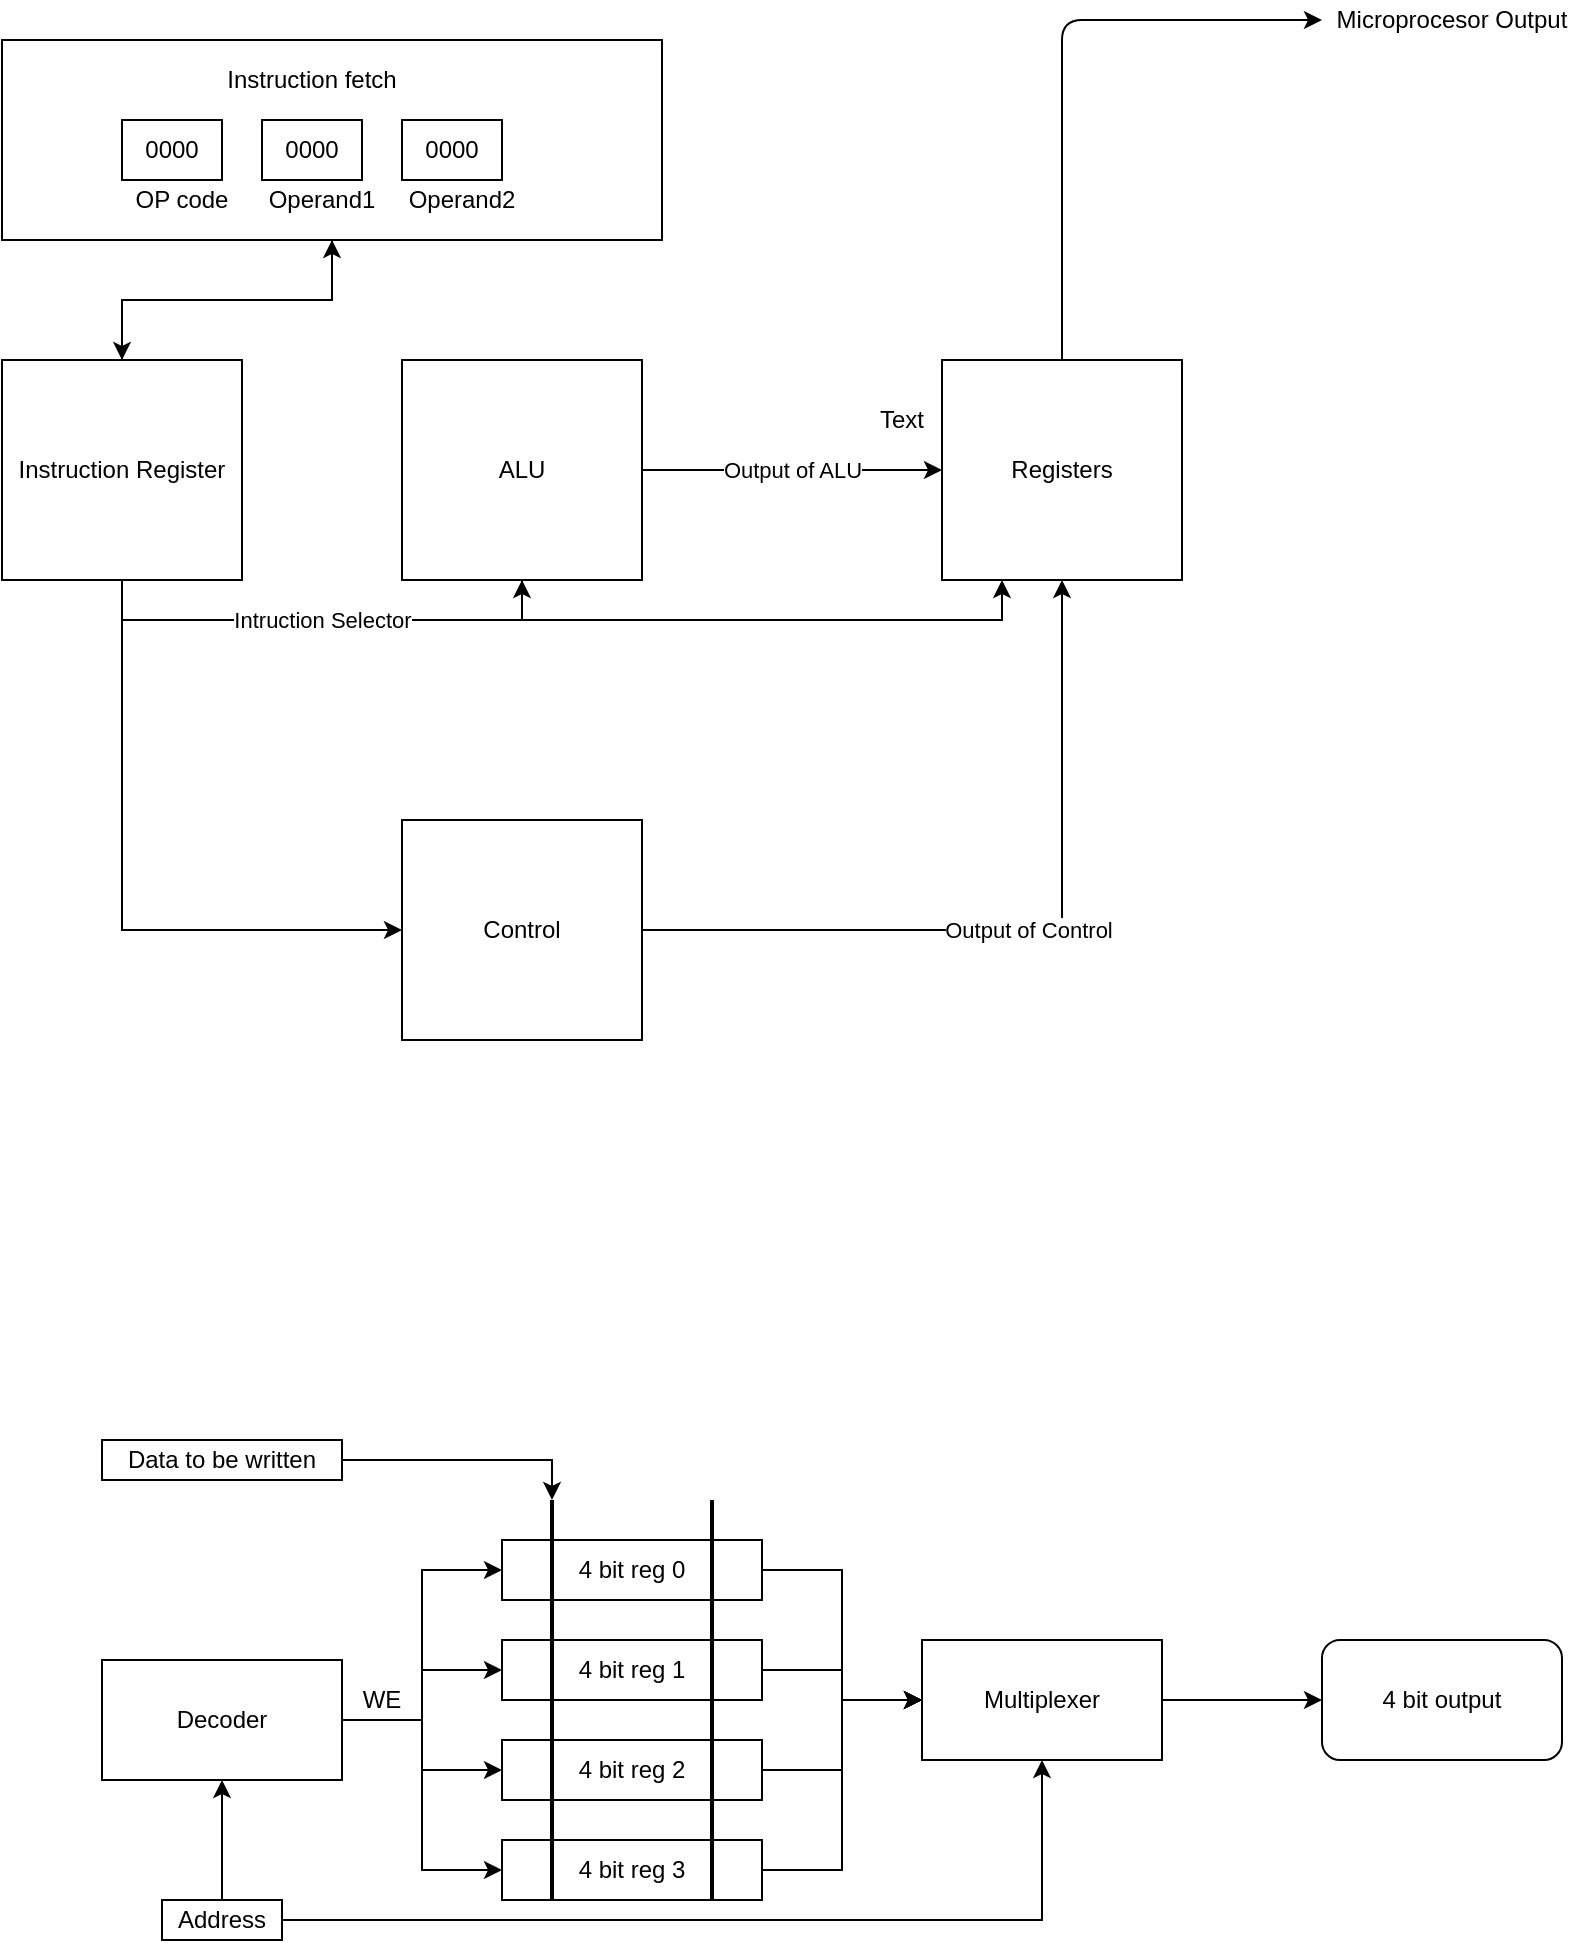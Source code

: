 <mxfile version="14.3.1" type="device"><diagram id="gxEDXxpws763O8iwCuk8" name="Page-1"><mxGraphModel dx="1662" dy="794" grid="1" gridSize="10" guides="1" tooltips="1" connect="1" arrows="1" fold="1" page="1" pageScale="1" pageWidth="1100" pageHeight="850" math="0" shadow="0"><root><mxCell id="0"/><mxCell id="1" parent="0"/><mxCell id="6xCx5RcUHgCDZEOi3gYb-5" value="Output of ALU" style="edgeStyle=orthogonalEdgeStyle;rounded=0;orthogonalLoop=1;jettySize=auto;html=1;entryX=0;entryY=0.5;entryDx=0;entryDy=0;" edge="1" parent="1" source="6xCx5RcUHgCDZEOi3gYb-1" target="6xCx5RcUHgCDZEOi3gYb-2"><mxGeometry relative="1" as="geometry"/></mxCell><mxCell id="6xCx5RcUHgCDZEOi3gYb-103" style="edgeStyle=orthogonalEdgeStyle;rounded=0;orthogonalLoop=1;jettySize=auto;html=1;" edge="1" parent="1" source="6xCx5RcUHgCDZEOi3gYb-1" target="6xCx5RcUHgCDZEOi3gYb-2"><mxGeometry relative="1" as="geometry"><Array as="points"><mxPoint x="430" y="480"/><mxPoint x="670" y="480"/></Array></mxGeometry></mxCell><mxCell id="6xCx5RcUHgCDZEOi3gYb-1" value="ALU" style="rounded=0;whiteSpace=wrap;html=1;" vertex="1" parent="1"><mxGeometry x="370" y="350" width="120" height="110" as="geometry"/></mxCell><mxCell id="6xCx5RcUHgCDZEOi3gYb-2" value="Registers" style="rounded=0;whiteSpace=wrap;html=1;" vertex="1" parent="1"><mxGeometry x="640" y="350" width="120" height="110" as="geometry"/></mxCell><mxCell id="6xCx5RcUHgCDZEOi3gYb-4" value="Intruction Selector" style="edgeStyle=orthogonalEdgeStyle;rounded=0;orthogonalLoop=1;jettySize=auto;html=1;" edge="1" parent="1" source="6xCx5RcUHgCDZEOi3gYb-3" target="6xCx5RcUHgCDZEOi3gYb-1"><mxGeometry relative="1" as="geometry"><Array as="points"><mxPoint x="230" y="480"/><mxPoint x="430" y="480"/></Array></mxGeometry></mxCell><mxCell id="6xCx5RcUHgCDZEOi3gYb-102" style="edgeStyle=orthogonalEdgeStyle;rounded=0;orthogonalLoop=1;jettySize=auto;html=1;entryX=0.5;entryY=1;entryDx=0;entryDy=0;" edge="1" parent="1" source="6xCx5RcUHgCDZEOi3gYb-3" target="6xCx5RcUHgCDZEOi3gYb-99"><mxGeometry relative="1" as="geometry"/></mxCell><mxCell id="6xCx5RcUHgCDZEOi3gYb-104" style="edgeStyle=orthogonalEdgeStyle;rounded=0;orthogonalLoop=1;jettySize=auto;html=1;" edge="1" parent="1" source="6xCx5RcUHgCDZEOi3gYb-3" target="6xCx5RcUHgCDZEOi3gYb-93"><mxGeometry relative="1" as="geometry"><Array as="points"><mxPoint x="230" y="635"/></Array></mxGeometry></mxCell><mxCell id="6xCx5RcUHgCDZEOi3gYb-3" value="Instruction Register" style="rounded=0;whiteSpace=wrap;html=1;" vertex="1" parent="1"><mxGeometry x="170" y="350" width="120" height="110" as="geometry"/></mxCell><mxCell id="6xCx5RcUHgCDZEOi3gYb-72" style="edgeStyle=orthogonalEdgeStyle;rounded=0;orthogonalLoop=1;jettySize=auto;html=1;entryX=0;entryY=0.5;entryDx=0;entryDy=0;" edge="1" parent="1" source="6xCx5RcUHgCDZEOi3gYb-61" target="6xCx5RcUHgCDZEOi3gYb-70"><mxGeometry relative="1" as="geometry"/></mxCell><mxCell id="6xCx5RcUHgCDZEOi3gYb-61" value="4 bit reg 1" style="rounded=0;whiteSpace=wrap;html=1;" vertex="1" parent="1"><mxGeometry x="420" y="990" width="130" height="30" as="geometry"/></mxCell><mxCell id="6xCx5RcUHgCDZEOi3gYb-73" style="edgeStyle=orthogonalEdgeStyle;rounded=0;orthogonalLoop=1;jettySize=auto;html=1;entryX=0;entryY=0.5;entryDx=0;entryDy=0;" edge="1" parent="1" source="6xCx5RcUHgCDZEOi3gYb-62" target="6xCx5RcUHgCDZEOi3gYb-70"><mxGeometry relative="1" as="geometry"/></mxCell><mxCell id="6xCx5RcUHgCDZEOi3gYb-62" value="4 bit reg 2" style="rounded=0;whiteSpace=wrap;html=1;" vertex="1" parent="1"><mxGeometry x="420" y="1040" width="130" height="30" as="geometry"/></mxCell><mxCell id="6xCx5RcUHgCDZEOi3gYb-74" style="edgeStyle=orthogonalEdgeStyle;rounded=0;orthogonalLoop=1;jettySize=auto;html=1;entryX=0;entryY=0.5;entryDx=0;entryDy=0;" edge="1" parent="1" source="6xCx5RcUHgCDZEOi3gYb-63" target="6xCx5RcUHgCDZEOi3gYb-70"><mxGeometry relative="1" as="geometry"/></mxCell><mxCell id="6xCx5RcUHgCDZEOi3gYb-63" value="4 bit reg 3" style="rounded=0;whiteSpace=wrap;html=1;" vertex="1" parent="1"><mxGeometry x="420" y="1090" width="130" height="30" as="geometry"/></mxCell><mxCell id="6xCx5RcUHgCDZEOi3gYb-71" style="edgeStyle=orthogonalEdgeStyle;rounded=0;orthogonalLoop=1;jettySize=auto;html=1;entryX=0;entryY=0.5;entryDx=0;entryDy=0;" edge="1" parent="1" source="6xCx5RcUHgCDZEOi3gYb-64" target="6xCx5RcUHgCDZEOi3gYb-70"><mxGeometry relative="1" as="geometry"/></mxCell><mxCell id="6xCx5RcUHgCDZEOi3gYb-64" value="4 bit reg 0" style="rounded=0;whiteSpace=wrap;html=1;" vertex="1" parent="1"><mxGeometry x="420" y="940" width="130" height="30" as="geometry"/></mxCell><mxCell id="6xCx5RcUHgCDZEOi3gYb-66" style="edgeStyle=orthogonalEdgeStyle;rounded=0;orthogonalLoop=1;jettySize=auto;html=1;entryX=0;entryY=0.5;entryDx=0;entryDy=0;" edge="1" parent="1" source="6xCx5RcUHgCDZEOi3gYb-65" target="6xCx5RcUHgCDZEOi3gYb-64"><mxGeometry relative="1" as="geometry"/></mxCell><mxCell id="6xCx5RcUHgCDZEOi3gYb-67" style="edgeStyle=orthogonalEdgeStyle;rounded=0;orthogonalLoop=1;jettySize=auto;html=1;" edge="1" parent="1" source="6xCx5RcUHgCDZEOi3gYb-65" target="6xCx5RcUHgCDZEOi3gYb-61"><mxGeometry relative="1" as="geometry"/></mxCell><mxCell id="6xCx5RcUHgCDZEOi3gYb-68" style="edgeStyle=orthogonalEdgeStyle;rounded=0;orthogonalLoop=1;jettySize=auto;html=1;entryX=0;entryY=0.5;entryDx=0;entryDy=0;" edge="1" parent="1" source="6xCx5RcUHgCDZEOi3gYb-65" target="6xCx5RcUHgCDZEOi3gYb-62"><mxGeometry relative="1" as="geometry"/></mxCell><mxCell id="6xCx5RcUHgCDZEOi3gYb-69" style="edgeStyle=orthogonalEdgeStyle;rounded=0;orthogonalLoop=1;jettySize=auto;html=1;entryX=0;entryY=0.5;entryDx=0;entryDy=0;" edge="1" parent="1" source="6xCx5RcUHgCDZEOi3gYb-65" target="6xCx5RcUHgCDZEOi3gYb-63"><mxGeometry relative="1" as="geometry"/></mxCell><mxCell id="6xCx5RcUHgCDZEOi3gYb-65" value="Decoder" style="rounded=0;whiteSpace=wrap;html=1;" vertex="1" parent="1"><mxGeometry x="220" y="1000" width="120" height="60" as="geometry"/></mxCell><mxCell id="6xCx5RcUHgCDZEOi3gYb-75" style="edgeStyle=orthogonalEdgeStyle;rounded=0;orthogonalLoop=1;jettySize=auto;html=1;" edge="1" parent="1" source="6xCx5RcUHgCDZEOi3gYb-70" target="6xCx5RcUHgCDZEOi3gYb-76"><mxGeometry relative="1" as="geometry"><mxPoint x="810" y="1020" as="targetPoint"/></mxGeometry></mxCell><mxCell id="6xCx5RcUHgCDZEOi3gYb-70" value="Multiplexer" style="rounded=0;whiteSpace=wrap;html=1;" vertex="1" parent="1"><mxGeometry x="630" y="990" width="120" height="60" as="geometry"/></mxCell><mxCell id="6xCx5RcUHgCDZEOi3gYb-76" value="4 bit output" style="rounded=1;whiteSpace=wrap;html=1;" vertex="1" parent="1"><mxGeometry x="830" y="990" width="120" height="60" as="geometry"/></mxCell><mxCell id="6xCx5RcUHgCDZEOi3gYb-78" style="edgeStyle=orthogonalEdgeStyle;rounded=0;orthogonalLoop=1;jettySize=auto;html=1;" edge="1" parent="1" source="6xCx5RcUHgCDZEOi3gYb-77" target="6xCx5RcUHgCDZEOi3gYb-65"><mxGeometry relative="1" as="geometry"/></mxCell><mxCell id="6xCx5RcUHgCDZEOi3gYb-80" style="edgeStyle=orthogonalEdgeStyle;rounded=0;orthogonalLoop=1;jettySize=auto;html=1;" edge="1" parent="1" source="6xCx5RcUHgCDZEOi3gYb-77" target="6xCx5RcUHgCDZEOi3gYb-70"><mxGeometry relative="1" as="geometry"><Array as="points"><mxPoint x="690" y="1130"/></Array></mxGeometry></mxCell><mxCell id="6xCx5RcUHgCDZEOi3gYb-77" value="Address" style="rounded=0;whiteSpace=wrap;html=1;" vertex="1" parent="1"><mxGeometry x="250" y="1120" width="60" height="20" as="geometry"/></mxCell><mxCell id="6xCx5RcUHgCDZEOi3gYb-89" style="edgeStyle=orthogonalEdgeStyle;rounded=0;orthogonalLoop=1;jettySize=auto;html=1;entryX=0;entryY=0.5;entryDx=0;entryDy=0;entryPerimeter=0;" edge="1" parent="1" source="6xCx5RcUHgCDZEOi3gYb-81" target="6xCx5RcUHgCDZEOi3gYb-88"><mxGeometry relative="1" as="geometry"/></mxCell><mxCell id="6xCx5RcUHgCDZEOi3gYb-81" value="Data to be written" style="rounded=0;whiteSpace=wrap;html=1;" vertex="1" parent="1"><mxGeometry x="220" y="890" width="120" height="20" as="geometry"/></mxCell><mxCell id="6xCx5RcUHgCDZEOi3gYb-88" value="" style="line;strokeWidth=2;direction=south;html=1;" vertex="1" parent="1"><mxGeometry x="440" y="920" width="10" height="200" as="geometry"/></mxCell><mxCell id="6xCx5RcUHgCDZEOi3gYb-90" value="" style="line;strokeWidth=2;direction=south;html=1;" vertex="1" parent="1"><mxGeometry x="520" y="920" width="10" height="200" as="geometry"/></mxCell><mxCell id="6xCx5RcUHgCDZEOi3gYb-92" value="WE" style="text;html=1;strokeColor=none;fillColor=none;align=center;verticalAlign=middle;whiteSpace=wrap;rounded=0;" vertex="1" parent="1"><mxGeometry x="340" y="1010" width="40" height="20" as="geometry"/></mxCell><mxCell id="6xCx5RcUHgCDZEOi3gYb-95" value="Output of Control" style="edgeStyle=orthogonalEdgeStyle;rounded=0;orthogonalLoop=1;jettySize=auto;html=1;" edge="1" parent="1" source="6xCx5RcUHgCDZEOi3gYb-93" target="6xCx5RcUHgCDZEOi3gYb-2"><mxGeometry relative="1" as="geometry"><Array as="points"><mxPoint x="700" y="635"/></Array></mxGeometry></mxCell><mxCell id="6xCx5RcUHgCDZEOi3gYb-93" value="Control" style="rounded=0;whiteSpace=wrap;html=1;" vertex="1" parent="1"><mxGeometry x="370" y="580" width="120" height="110" as="geometry"/></mxCell><mxCell id="6xCx5RcUHgCDZEOi3gYb-97" value="Text" style="text;html=1;strokeColor=none;fillColor=none;align=center;verticalAlign=middle;whiteSpace=wrap;rounded=0;" vertex="1" parent="1"><mxGeometry x="600" y="370" width="40" height="20" as="geometry"/></mxCell><mxCell id="6xCx5RcUHgCDZEOi3gYb-100" value="" style="group" vertex="1" connectable="0" parent="1"><mxGeometry x="170" y="190" width="330" height="100" as="geometry"/></mxCell><mxCell id="6xCx5RcUHgCDZEOi3gYb-99" value="" style="rounded=0;whiteSpace=wrap;html=1;" vertex="1" parent="6xCx5RcUHgCDZEOi3gYb-100"><mxGeometry width="330" height="100" as="geometry"/></mxCell><mxCell id="6xCx5RcUHgCDZEOi3gYb-10" value="" style="group" vertex="1" connectable="0" parent="6xCx5RcUHgCDZEOi3gYb-100"><mxGeometry x="130" y="40" width="60" height="50" as="geometry"/></mxCell><mxCell id="6xCx5RcUHgCDZEOi3gYb-11" value="0000" style="rounded=0;whiteSpace=wrap;html=1;" vertex="1" parent="6xCx5RcUHgCDZEOi3gYb-10"><mxGeometry width="50" height="30" as="geometry"/></mxCell><mxCell id="6xCx5RcUHgCDZEOi3gYb-12" value="Operand1" style="text;html=1;strokeColor=none;fillColor=none;align=center;verticalAlign=middle;whiteSpace=wrap;rounded=0;" vertex="1" parent="6xCx5RcUHgCDZEOi3gYb-10"><mxGeometry y="30" width="60" height="20" as="geometry"/></mxCell><mxCell id="6xCx5RcUHgCDZEOi3gYb-14" value="" style="group" vertex="1" connectable="0" parent="6xCx5RcUHgCDZEOi3gYb-100"><mxGeometry x="200" y="40" width="60" height="50" as="geometry"/></mxCell><mxCell id="6xCx5RcUHgCDZEOi3gYb-15" value="0000" style="rounded=0;whiteSpace=wrap;html=1;" vertex="1" parent="6xCx5RcUHgCDZEOi3gYb-14"><mxGeometry width="50" height="30" as="geometry"/></mxCell><mxCell id="6xCx5RcUHgCDZEOi3gYb-16" value="Operand2" style="text;html=1;strokeColor=none;fillColor=none;align=center;verticalAlign=middle;whiteSpace=wrap;rounded=0;" vertex="1" parent="6xCx5RcUHgCDZEOi3gYb-14"><mxGeometry y="30" width="60" height="20" as="geometry"/></mxCell><mxCell id="6xCx5RcUHgCDZEOi3gYb-7" value="0000" style="rounded=0;whiteSpace=wrap;html=1;" vertex="1" parent="6xCx5RcUHgCDZEOi3gYb-100"><mxGeometry x="60" y="40" width="50" height="30" as="geometry"/></mxCell><mxCell id="6xCx5RcUHgCDZEOi3gYb-8" value="OP code" style="text;html=1;strokeColor=none;fillColor=none;align=center;verticalAlign=middle;whiteSpace=wrap;rounded=0;" vertex="1" parent="6xCx5RcUHgCDZEOi3gYb-100"><mxGeometry x="60" y="70" width="60" height="20" as="geometry"/></mxCell><mxCell id="6xCx5RcUHgCDZEOi3gYb-98" value="Instruction fetch" style="text;html=1;strokeColor=none;fillColor=none;align=center;verticalAlign=middle;whiteSpace=wrap;rounded=0;" vertex="1" parent="6xCx5RcUHgCDZEOi3gYb-100"><mxGeometry x="60" y="10" width="190" height="20" as="geometry"/></mxCell><mxCell id="6xCx5RcUHgCDZEOi3gYb-101" style="edgeStyle=orthogonalEdgeStyle;rounded=0;orthogonalLoop=1;jettySize=auto;html=1;entryX=0.5;entryY=0;entryDx=0;entryDy=0;" edge="1" parent="1" source="6xCx5RcUHgCDZEOi3gYb-99" target="6xCx5RcUHgCDZEOi3gYb-3"><mxGeometry relative="1" as="geometry"/></mxCell><mxCell id="6xCx5RcUHgCDZEOi3gYb-106" value="" style="endArrow=classic;html=1;" edge="1" parent="1" source="6xCx5RcUHgCDZEOi3gYb-2"><mxGeometry width="50" height="50" relative="1" as="geometry"><mxPoint x="690" y="370" as="sourcePoint"/><mxPoint x="830" y="180" as="targetPoint"/><Array as="points"><mxPoint x="700" y="180"/></Array></mxGeometry></mxCell><mxCell id="6xCx5RcUHgCDZEOi3gYb-107" value="Microprocesor Output" style="text;html=1;strokeColor=none;fillColor=none;align=center;verticalAlign=middle;whiteSpace=wrap;rounded=0;" vertex="1" parent="1"><mxGeometry x="830" y="170" width="130" height="20" as="geometry"/></mxCell></root></mxGraphModel></diagram></mxfile>